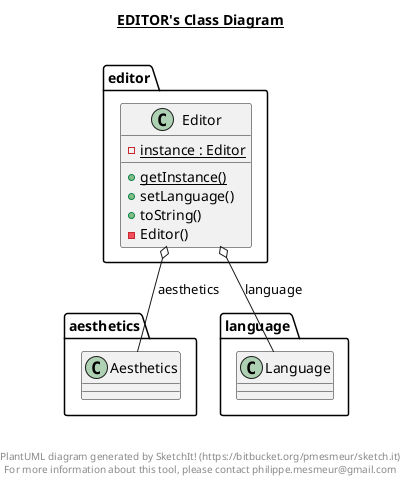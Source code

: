 @startuml

title __EDITOR's Class Diagram__\n

  namespace editor {
    class editor.Editor {
        {static} - instance : Editor
        {static} + getInstance()
        + setLanguage()
        + toString()
        - Editor()
    }
  }
  

  editor.Editor o-- aesthetics.Aesthetics : aesthetics
  editor.Editor o-- language.Language : language


right footer


PlantUML diagram generated by SketchIt! (https://bitbucket.org/pmesmeur/sketch.it)
For more information about this tool, please contact philippe.mesmeur@gmail.com
endfooter

@enduml
